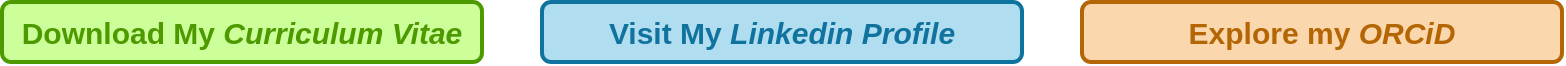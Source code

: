 <mxfile version="15.8.7" type="device"><diagram id="mJH88KkciPkeuG8l2h8r" name="Page-1"><mxGraphModel dx="1038" dy="649" grid="1" gridSize="10" guides="1" tooltips="1" connect="1" arrows="1" fold="1" page="1" pageScale="1" pageWidth="2339" pageHeight="3300" math="0" shadow="0"><root><mxCell id="0"/><mxCell id="1" parent="0"/><mxCell id="m1G1KATwOvNIvO5oiY8G-1" value="&lt;font&gt;&lt;span style=&quot;font-size: 15px&quot;&gt;Visit My &lt;i&gt;Linkedin Profile&lt;/i&gt;&lt;/span&gt;&lt;/font&gt;" style="rounded=1;whiteSpace=wrap;html=1;fillColor=#b1ddf0;strokeWidth=2;strokeColor=#10739E;fontFamily=Helvetica;fontStyle=1;fontColor=#10739E;" parent="1" vertex="1"><mxGeometry x="440" y="230" width="240" height="30" as="geometry"/></mxCell><mxCell id="m1G1KATwOvNIvO5oiY8G-2" value="&lt;font style=&quot;font-size: 15px&quot;&gt;Download My &lt;i&gt;Curriculum Vitae&lt;/i&gt;&lt;/font&gt;" style="rounded=1;whiteSpace=wrap;html=1;fillColor=#CCFF99;strokeWidth=2;strokeColor=#4D9900;fontFamily=Helvetica;fontStyle=1;fontColor=#4D9900;" parent="1" vertex="1"><mxGeometry x="170" y="230" width="240" height="30" as="geometry"/></mxCell><mxCell id="m1G1KATwOvNIvO5oiY8G-3" value="&lt;font color=&quot;#b46504&quot;&gt;&lt;span style=&quot;font-size: 15px&quot;&gt;Explore my &lt;i&gt;ORCiD&lt;/i&gt;&lt;/span&gt;&lt;/font&gt;" style="rounded=1;whiteSpace=wrap;html=1;fillColor=#fad7ac;strokeWidth=2;strokeColor=#B46504;fontFamily=Helvetica;fontStyle=1;" parent="1" vertex="1"><mxGeometry x="710" y="230" width="240" height="30" as="geometry"/></mxCell></root></mxGraphModel></diagram></mxfile>